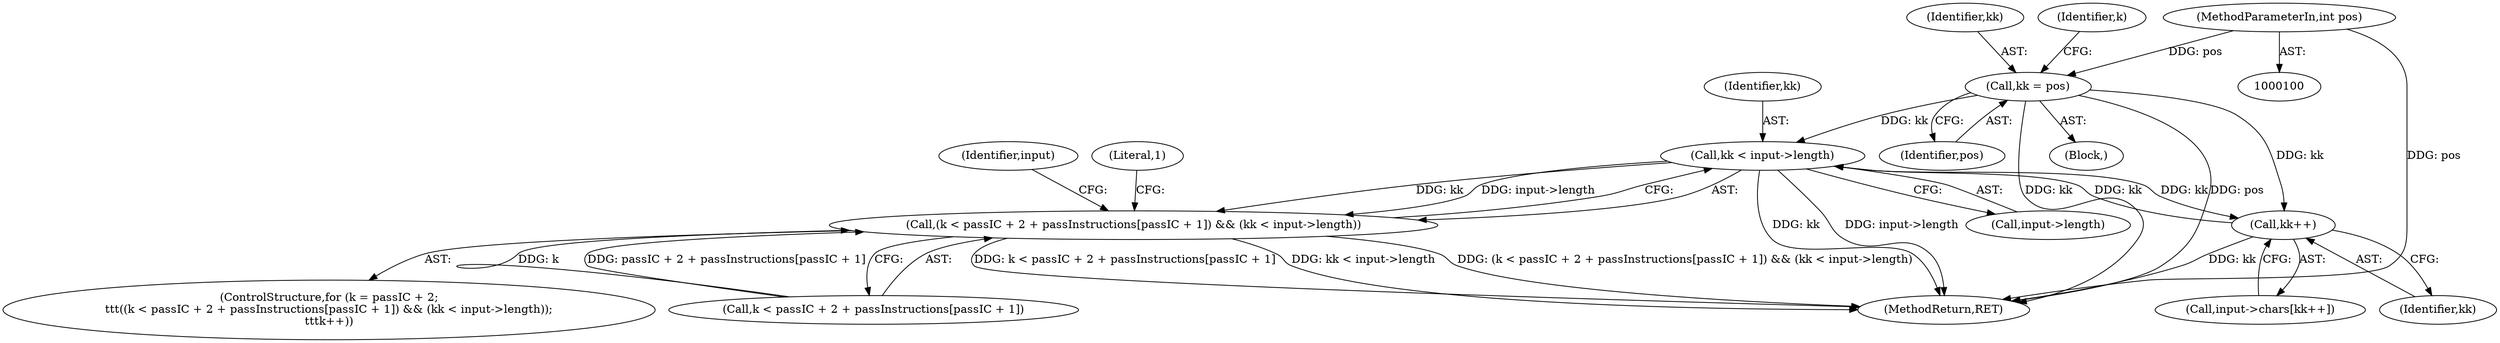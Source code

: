digraph "0_liblouis_5e4089659bb49b3095fa541fa6387b4c40d7396e@pointer" {
"1000129" [label="(Call,kk < input->length)"];
"1000153" [label="(Call,kk++)"];
"1000129" [label="(Call,kk < input->length)"];
"1000108" [label="(Call,kk = pos)"];
"1000102" [label="(MethodParameterIn,int pos)"];
"1000117" [label="(Call,(k < passIC + 2 + passInstructions[passIC + 1]) && (kk < input->length))"];
"1000109" [label="(Identifier,kk)"];
"1000113" [label="(Identifier,k)"];
"1000111" [label="(ControlStructure,for (k = passIC + 2;\n\t\t\t((k < passIC + 2 + passInstructions[passIC + 1]) && (kk < input->length));\n\t\t\tk++))"];
"1000131" [label="(Call,input->length)"];
"1000149" [label="(Call,input->chars[kk++])"];
"1000110" [label="(Identifier,pos)"];
"1000154" [label="(Identifier,kk)"];
"1000108" [label="(Call,kk = pos)"];
"1000102" [label="(MethodParameterIn,int pos)"];
"1000153" [label="(Call,kk++)"];
"1000118" [label="(Call,k < passIC + 2 + passInstructions[passIC + 1])"];
"1000141" [label="(Identifier,input)"];
"1000117" [label="(Call,(k < passIC + 2 + passInstructions[passIC + 1]) && (kk < input->length))"];
"1000105" [label="(Block,)"];
"1000129" [label="(Call,kk < input->length)"];
"1000158" [label="(Literal,1)"];
"1000159" [label="(MethodReturn,RET)"];
"1000130" [label="(Identifier,kk)"];
"1000129" -> "1000117"  [label="AST: "];
"1000129" -> "1000131"  [label="CFG: "];
"1000130" -> "1000129"  [label="AST: "];
"1000131" -> "1000129"  [label="AST: "];
"1000117" -> "1000129"  [label="CFG: "];
"1000129" -> "1000159"  [label="DDG: kk"];
"1000129" -> "1000159"  [label="DDG: input->length"];
"1000129" -> "1000117"  [label="DDG: kk"];
"1000129" -> "1000117"  [label="DDG: input->length"];
"1000153" -> "1000129"  [label="DDG: kk"];
"1000108" -> "1000129"  [label="DDG: kk"];
"1000129" -> "1000153"  [label="DDG: kk"];
"1000153" -> "1000149"  [label="AST: "];
"1000153" -> "1000154"  [label="CFG: "];
"1000154" -> "1000153"  [label="AST: "];
"1000149" -> "1000153"  [label="CFG: "];
"1000153" -> "1000159"  [label="DDG: kk"];
"1000108" -> "1000153"  [label="DDG: kk"];
"1000108" -> "1000105"  [label="AST: "];
"1000108" -> "1000110"  [label="CFG: "];
"1000109" -> "1000108"  [label="AST: "];
"1000110" -> "1000108"  [label="AST: "];
"1000113" -> "1000108"  [label="CFG: "];
"1000108" -> "1000159"  [label="DDG: pos"];
"1000108" -> "1000159"  [label="DDG: kk"];
"1000102" -> "1000108"  [label="DDG: pos"];
"1000102" -> "1000100"  [label="AST: "];
"1000102" -> "1000159"  [label="DDG: pos"];
"1000117" -> "1000111"  [label="AST: "];
"1000117" -> "1000118"  [label="CFG: "];
"1000118" -> "1000117"  [label="AST: "];
"1000141" -> "1000117"  [label="CFG: "];
"1000158" -> "1000117"  [label="CFG: "];
"1000117" -> "1000159"  [label="DDG: (k < passIC + 2 + passInstructions[passIC + 1]) && (kk < input->length)"];
"1000117" -> "1000159"  [label="DDG: k < passIC + 2 + passInstructions[passIC + 1]"];
"1000117" -> "1000159"  [label="DDG: kk < input->length"];
"1000118" -> "1000117"  [label="DDG: k"];
"1000118" -> "1000117"  [label="DDG: passIC + 2 + passInstructions[passIC + 1]"];
}
